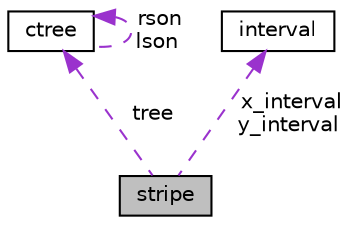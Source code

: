 digraph "stripe"
{
 // LATEX_PDF_SIZE
  edge [fontname="Helvetica",fontsize="10",labelfontname="Helvetica",labelfontsize="10"];
  node [fontname="Helvetica",fontsize="10",shape=record];
  Node1 [label="stripe",height=0.2,width=0.4,color="black", fillcolor="grey75", style="filled", fontcolor="black",tooltip=" "];
  Node2 -> Node1 [dir="back",color="darkorchid3",fontsize="10",style="dashed",label=" tree" ,fontname="Helvetica"];
  Node2 [label="ctree",height=0.2,width=0.4,color="black", fillcolor="white", style="filled",URL="$structctree.html",tooltip=" "];
  Node2 -> Node2 [dir="back",color="darkorchid3",fontsize="10",style="dashed",label=" rson\nlson" ,fontname="Helvetica"];
  Node3 -> Node1 [dir="back",color="darkorchid3",fontsize="10",style="dashed",label=" x_interval\ny_interval" ,fontname="Helvetica"];
  Node3 [label="interval",height=0.2,width=0.4,color="black", fillcolor="white", style="filled",URL="$structinterval.html",tooltip=" "];
}
